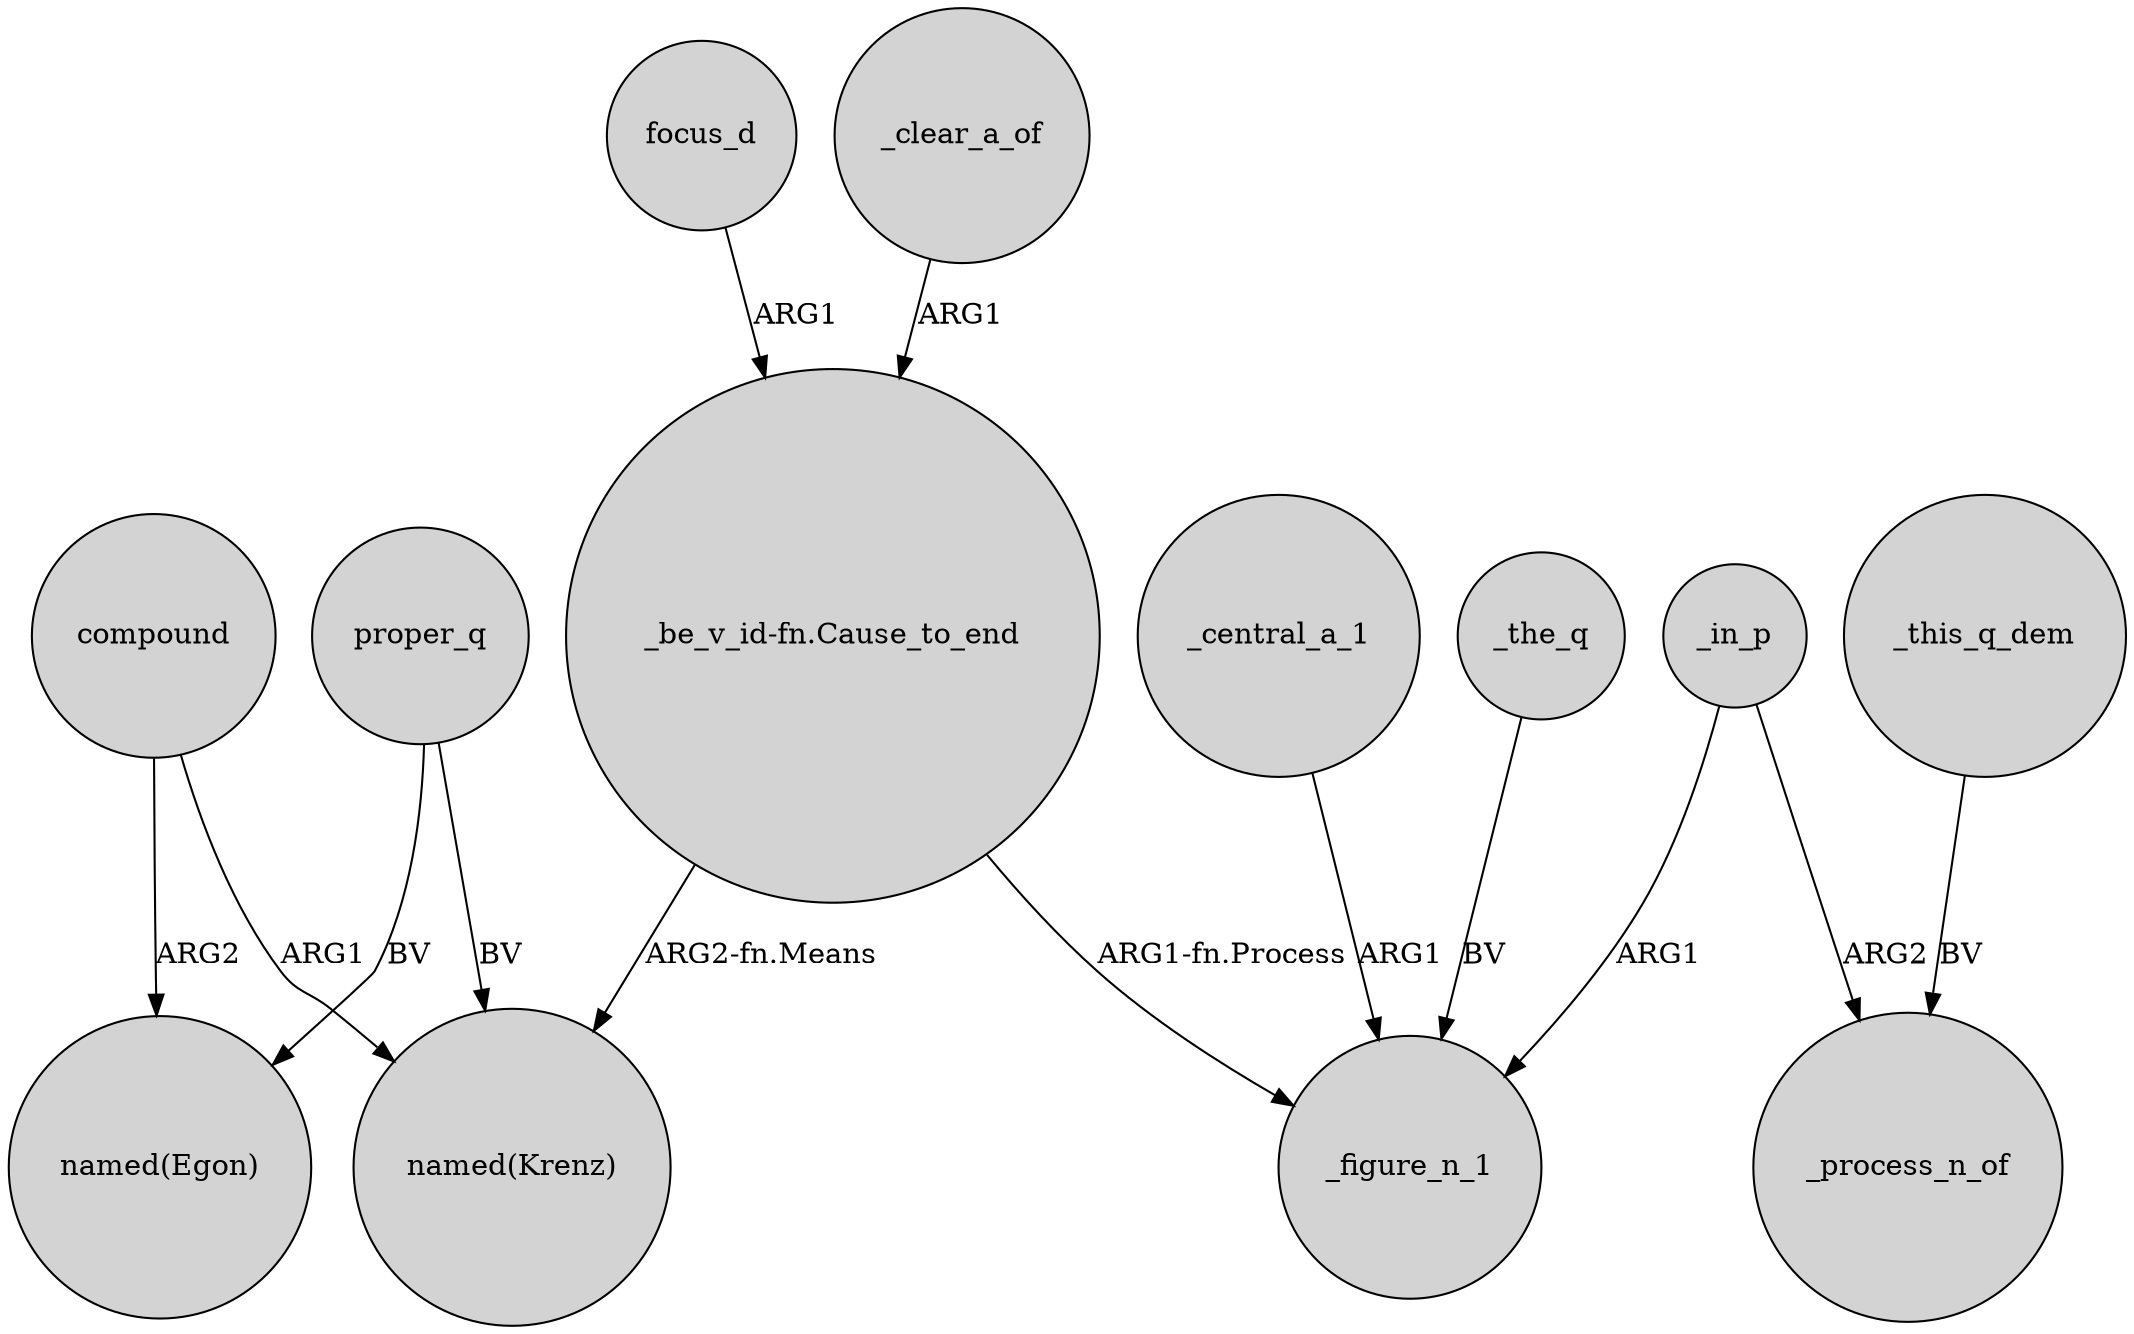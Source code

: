 digraph {
	node [shape=circle style=filled]
	focus_d -> "_be_v_id-fn.Cause_to_end" [label=ARG1]
	compound -> "named(Krenz)" [label=ARG1]
	proper_q -> "named(Krenz)" [label=BV]
	_the_q -> _figure_n_1 [label=BV]
	_clear_a_of -> "_be_v_id-fn.Cause_to_end" [label=ARG1]
	"_be_v_id-fn.Cause_to_end" -> _figure_n_1 [label="ARG1-fn.Process"]
	proper_q -> "named(Egon)" [label=BV]
	_in_p -> _process_n_of [label=ARG2]
	compound -> "named(Egon)" [label=ARG2]
	_this_q_dem -> _process_n_of [label=BV]
	_in_p -> _figure_n_1 [label=ARG1]
	_central_a_1 -> _figure_n_1 [label=ARG1]
	"_be_v_id-fn.Cause_to_end" -> "named(Krenz)" [label="ARG2-fn.Means"]
}
